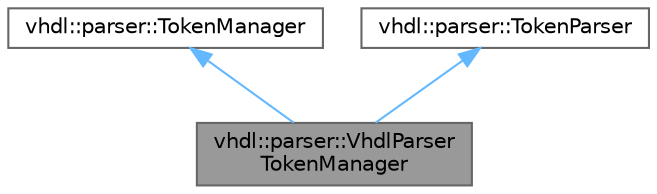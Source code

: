 digraph "vhdl::parser::VhdlParserTokenManager"
{
 // INTERACTIVE_SVG=YES
 // LATEX_PDF_SIZE
  bgcolor="transparent";
  edge [fontname=Helvetica,fontsize=10,labelfontname=Helvetica,labelfontsize=10];
  node [fontname=Helvetica,fontsize=10,shape=box,height=0.2,width=0.4];
  Node1 [label="vhdl::parser::VhdlParser\lTokenManager",height=0.2,width=0.4,color="gray40", fillcolor="grey60", style="filled", fontcolor="black",tooltip="Token Manager."];
  Node2 -> Node1 [dir="back",color="steelblue1",style="solid"];
  Node2 [label="vhdl::parser::TokenManager",height=0.2,width=0.4,color="gray40", fillcolor="white", style="filled",URL="$d3/d2c/classvhdl_1_1parser_1_1_token_manager.html",tooltip="An implementation for this interface is generated by JavaCCParser."];
  Node3 -> Node1 [dir="back",color="steelblue1",style="solid"];
  Node3 [label="vhdl::parser::TokenParser",height=0.2,width=0.4,color="gray40", fillcolor="white", style="filled",URL="$d8/d73/classvhdl_1_1parser_1_1_token_parser.html",tooltip=" "];
}
